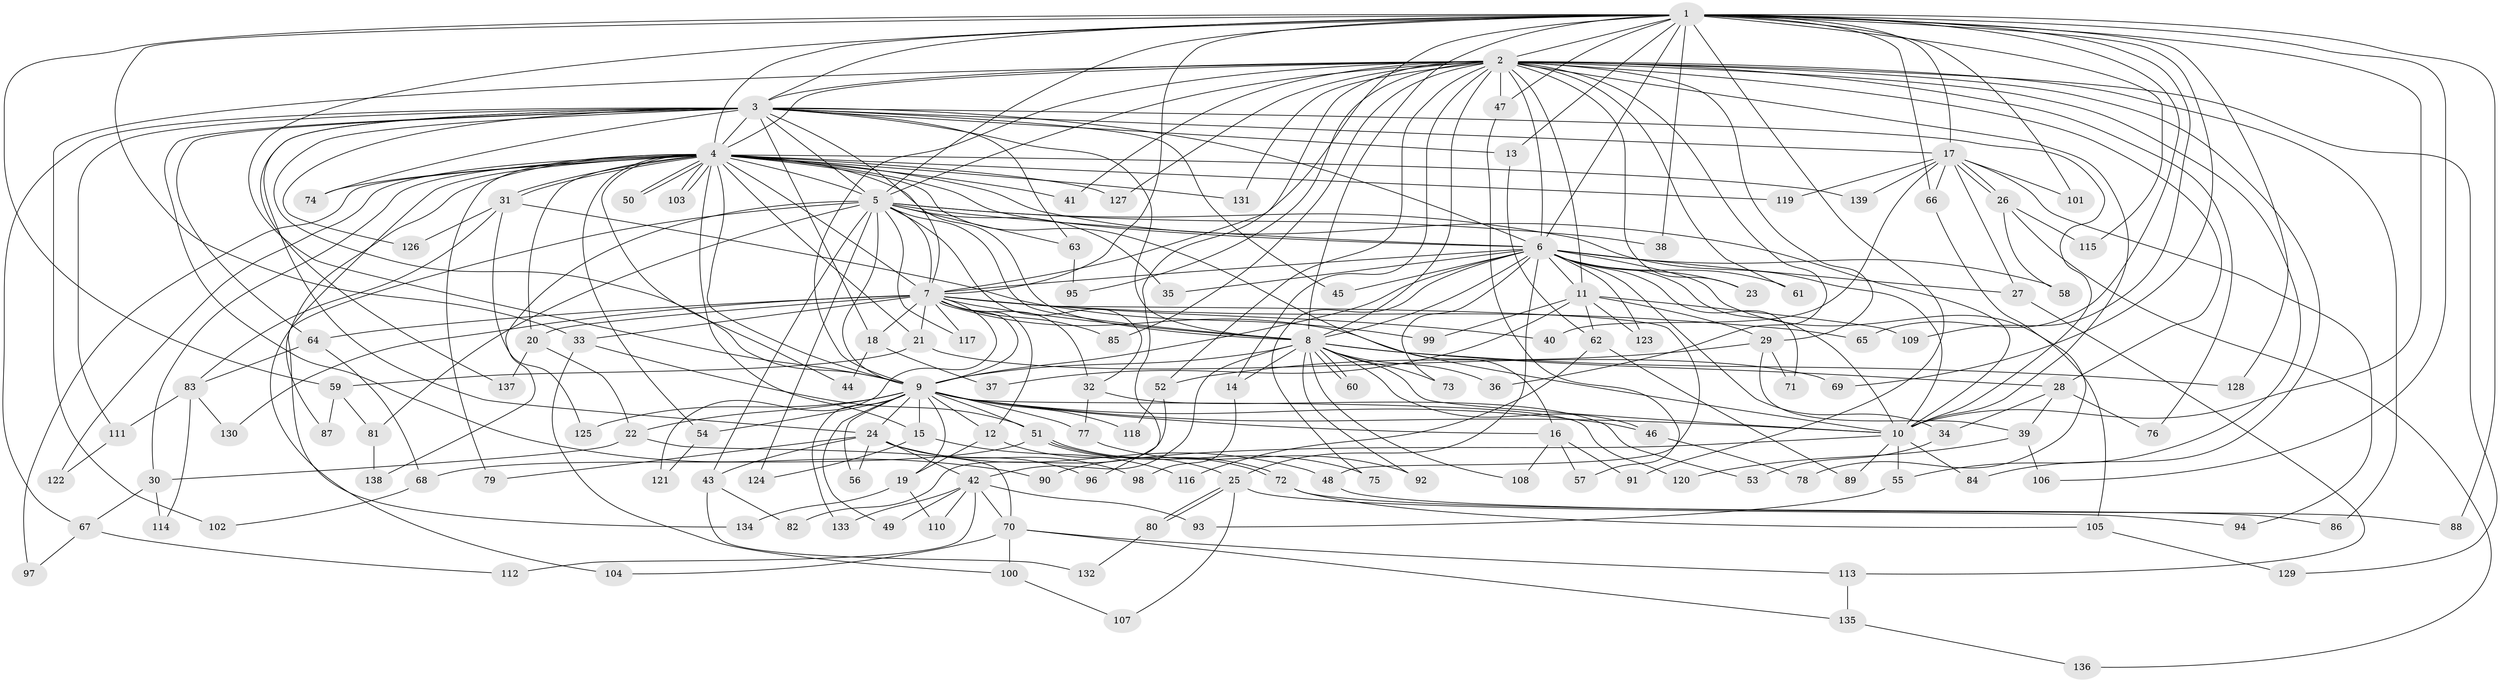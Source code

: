 // coarse degree distribution, {23: 0.009174311926605505, 29: 0.009174311926605505, 20: 0.009174311926605505, 32: 0.009174311926605505, 16: 0.009174311926605505, 33: 0.009174311926605505, 15: 0.01834862385321101, 22: 0.009174311926605505, 8: 0.009174311926605505, 5: 0.05504587155963303, 3: 0.11009174311926606, 4: 0.07339449541284404, 11: 0.009174311926605505, 6: 0.045871559633027525, 2: 0.5963302752293578, 7: 0.009174311926605505, 1: 0.009174311926605505}
// Generated by graph-tools (version 1.1) at 2025/23/03/03/25 07:23:39]
// undirected, 139 vertices, 303 edges
graph export_dot {
graph [start="1"]
  node [color=gray90,style=filled];
  1;
  2;
  3;
  4;
  5;
  6;
  7;
  8;
  9;
  10;
  11;
  12;
  13;
  14;
  15;
  16;
  17;
  18;
  19;
  20;
  21;
  22;
  23;
  24;
  25;
  26;
  27;
  28;
  29;
  30;
  31;
  32;
  33;
  34;
  35;
  36;
  37;
  38;
  39;
  40;
  41;
  42;
  43;
  44;
  45;
  46;
  47;
  48;
  49;
  50;
  51;
  52;
  53;
  54;
  55;
  56;
  57;
  58;
  59;
  60;
  61;
  62;
  63;
  64;
  65;
  66;
  67;
  68;
  69;
  70;
  71;
  72;
  73;
  74;
  75;
  76;
  77;
  78;
  79;
  80;
  81;
  82;
  83;
  84;
  85;
  86;
  87;
  88;
  89;
  90;
  91;
  92;
  93;
  94;
  95;
  96;
  97;
  98;
  99;
  100;
  101;
  102;
  103;
  104;
  105;
  106;
  107;
  108;
  109;
  110;
  111;
  112;
  113;
  114;
  115;
  116;
  117;
  118;
  119;
  120;
  121;
  122;
  123;
  124;
  125;
  126;
  127;
  128;
  129;
  130;
  131;
  132;
  133;
  134;
  135;
  136;
  137;
  138;
  139;
  1 -- 2;
  1 -- 3;
  1 -- 4;
  1 -- 5;
  1 -- 6;
  1 -- 7;
  1 -- 8;
  1 -- 9;
  1 -- 10;
  1 -- 13;
  1 -- 17;
  1 -- 33;
  1 -- 38;
  1 -- 47;
  1 -- 59;
  1 -- 65;
  1 -- 66;
  1 -- 69;
  1 -- 88;
  1 -- 91;
  1 -- 96;
  1 -- 101;
  1 -- 106;
  1 -- 109;
  1 -- 115;
  1 -- 128;
  2 -- 3;
  2 -- 4;
  2 -- 5;
  2 -- 6;
  2 -- 7;
  2 -- 8;
  2 -- 9;
  2 -- 10;
  2 -- 11;
  2 -- 14;
  2 -- 23;
  2 -- 28;
  2 -- 29;
  2 -- 36;
  2 -- 41;
  2 -- 47;
  2 -- 52;
  2 -- 55;
  2 -- 61;
  2 -- 76;
  2 -- 84;
  2 -- 85;
  2 -- 86;
  2 -- 95;
  2 -- 102;
  2 -- 127;
  2 -- 129;
  2 -- 131;
  3 -- 4;
  3 -- 5;
  3 -- 6;
  3 -- 7;
  3 -- 8;
  3 -- 9;
  3 -- 10;
  3 -- 13;
  3 -- 17;
  3 -- 18;
  3 -- 24;
  3 -- 45;
  3 -- 63;
  3 -- 64;
  3 -- 67;
  3 -- 74;
  3 -- 90;
  3 -- 111;
  3 -- 126;
  3 -- 137;
  4 -- 5;
  4 -- 6;
  4 -- 7;
  4 -- 8;
  4 -- 9;
  4 -- 10;
  4 -- 15;
  4 -- 16;
  4 -- 20;
  4 -- 21;
  4 -- 30;
  4 -- 31;
  4 -- 31;
  4 -- 41;
  4 -- 44;
  4 -- 50;
  4 -- 50;
  4 -- 54;
  4 -- 74;
  4 -- 79;
  4 -- 87;
  4 -- 97;
  4 -- 103;
  4 -- 103;
  4 -- 119;
  4 -- 122;
  4 -- 127;
  4 -- 131;
  4 -- 134;
  4 -- 139;
  5 -- 6;
  5 -- 7;
  5 -- 8;
  5 -- 9;
  5 -- 10;
  5 -- 32;
  5 -- 35;
  5 -- 38;
  5 -- 43;
  5 -- 63;
  5 -- 81;
  5 -- 104;
  5 -- 117;
  5 -- 124;
  5 -- 138;
  6 -- 7;
  6 -- 8;
  6 -- 9;
  6 -- 10;
  6 -- 11;
  6 -- 23;
  6 -- 25;
  6 -- 27;
  6 -- 34;
  6 -- 35;
  6 -- 45;
  6 -- 58;
  6 -- 61;
  6 -- 71;
  6 -- 73;
  6 -- 75;
  6 -- 105;
  6 -- 123;
  7 -- 8;
  7 -- 9;
  7 -- 10;
  7 -- 12;
  7 -- 18;
  7 -- 20;
  7 -- 21;
  7 -- 32;
  7 -- 33;
  7 -- 40;
  7 -- 48;
  7 -- 64;
  7 -- 65;
  7 -- 85;
  7 -- 117;
  7 -- 121;
  7 -- 130;
  8 -- 9;
  8 -- 10;
  8 -- 14;
  8 -- 28;
  8 -- 36;
  8 -- 42;
  8 -- 46;
  8 -- 60;
  8 -- 60;
  8 -- 73;
  8 -- 92;
  8 -- 108;
  8 -- 128;
  9 -- 10;
  9 -- 12;
  9 -- 15;
  9 -- 16;
  9 -- 19;
  9 -- 22;
  9 -- 24;
  9 -- 46;
  9 -- 49;
  9 -- 51;
  9 -- 54;
  9 -- 56;
  9 -- 77;
  9 -- 118;
  9 -- 120;
  9 -- 125;
  9 -- 133;
  10 -- 55;
  10 -- 84;
  10 -- 89;
  10 -- 90;
  11 -- 29;
  11 -- 37;
  11 -- 62;
  11 -- 99;
  11 -- 109;
  11 -- 123;
  12 -- 19;
  12 -- 25;
  13 -- 62;
  14 -- 98;
  15 -- 116;
  15 -- 124;
  16 -- 57;
  16 -- 91;
  16 -- 108;
  17 -- 26;
  17 -- 26;
  17 -- 27;
  17 -- 40;
  17 -- 66;
  17 -- 94;
  17 -- 101;
  17 -- 119;
  17 -- 139;
  18 -- 37;
  18 -- 44;
  19 -- 110;
  19 -- 134;
  20 -- 22;
  20 -- 137;
  21 -- 59;
  21 -- 69;
  22 -- 30;
  22 -- 70;
  24 -- 42;
  24 -- 43;
  24 -- 48;
  24 -- 56;
  24 -- 79;
  24 -- 96;
  24 -- 98;
  25 -- 80;
  25 -- 80;
  25 -- 94;
  25 -- 107;
  26 -- 58;
  26 -- 115;
  26 -- 136;
  27 -- 113;
  28 -- 34;
  28 -- 39;
  28 -- 76;
  29 -- 39;
  29 -- 52;
  29 -- 71;
  30 -- 67;
  30 -- 114;
  31 -- 83;
  31 -- 99;
  31 -- 125;
  31 -- 126;
  32 -- 53;
  32 -- 77;
  33 -- 51;
  33 -- 100;
  34 -- 53;
  39 -- 106;
  39 -- 120;
  42 -- 49;
  42 -- 70;
  42 -- 93;
  42 -- 110;
  42 -- 112;
  42 -- 133;
  43 -- 82;
  43 -- 132;
  46 -- 78;
  47 -- 57;
  48 -- 88;
  51 -- 68;
  51 -- 72;
  51 -- 72;
  51 -- 75;
  52 -- 82;
  52 -- 118;
  54 -- 121;
  55 -- 93;
  59 -- 81;
  59 -- 87;
  62 -- 89;
  62 -- 116;
  63 -- 95;
  64 -- 68;
  64 -- 83;
  66 -- 78;
  67 -- 97;
  67 -- 112;
  68 -- 102;
  70 -- 100;
  70 -- 104;
  70 -- 113;
  70 -- 135;
  72 -- 86;
  72 -- 105;
  77 -- 92;
  80 -- 132;
  81 -- 138;
  83 -- 111;
  83 -- 114;
  83 -- 130;
  100 -- 107;
  105 -- 129;
  111 -- 122;
  113 -- 135;
  135 -- 136;
}
